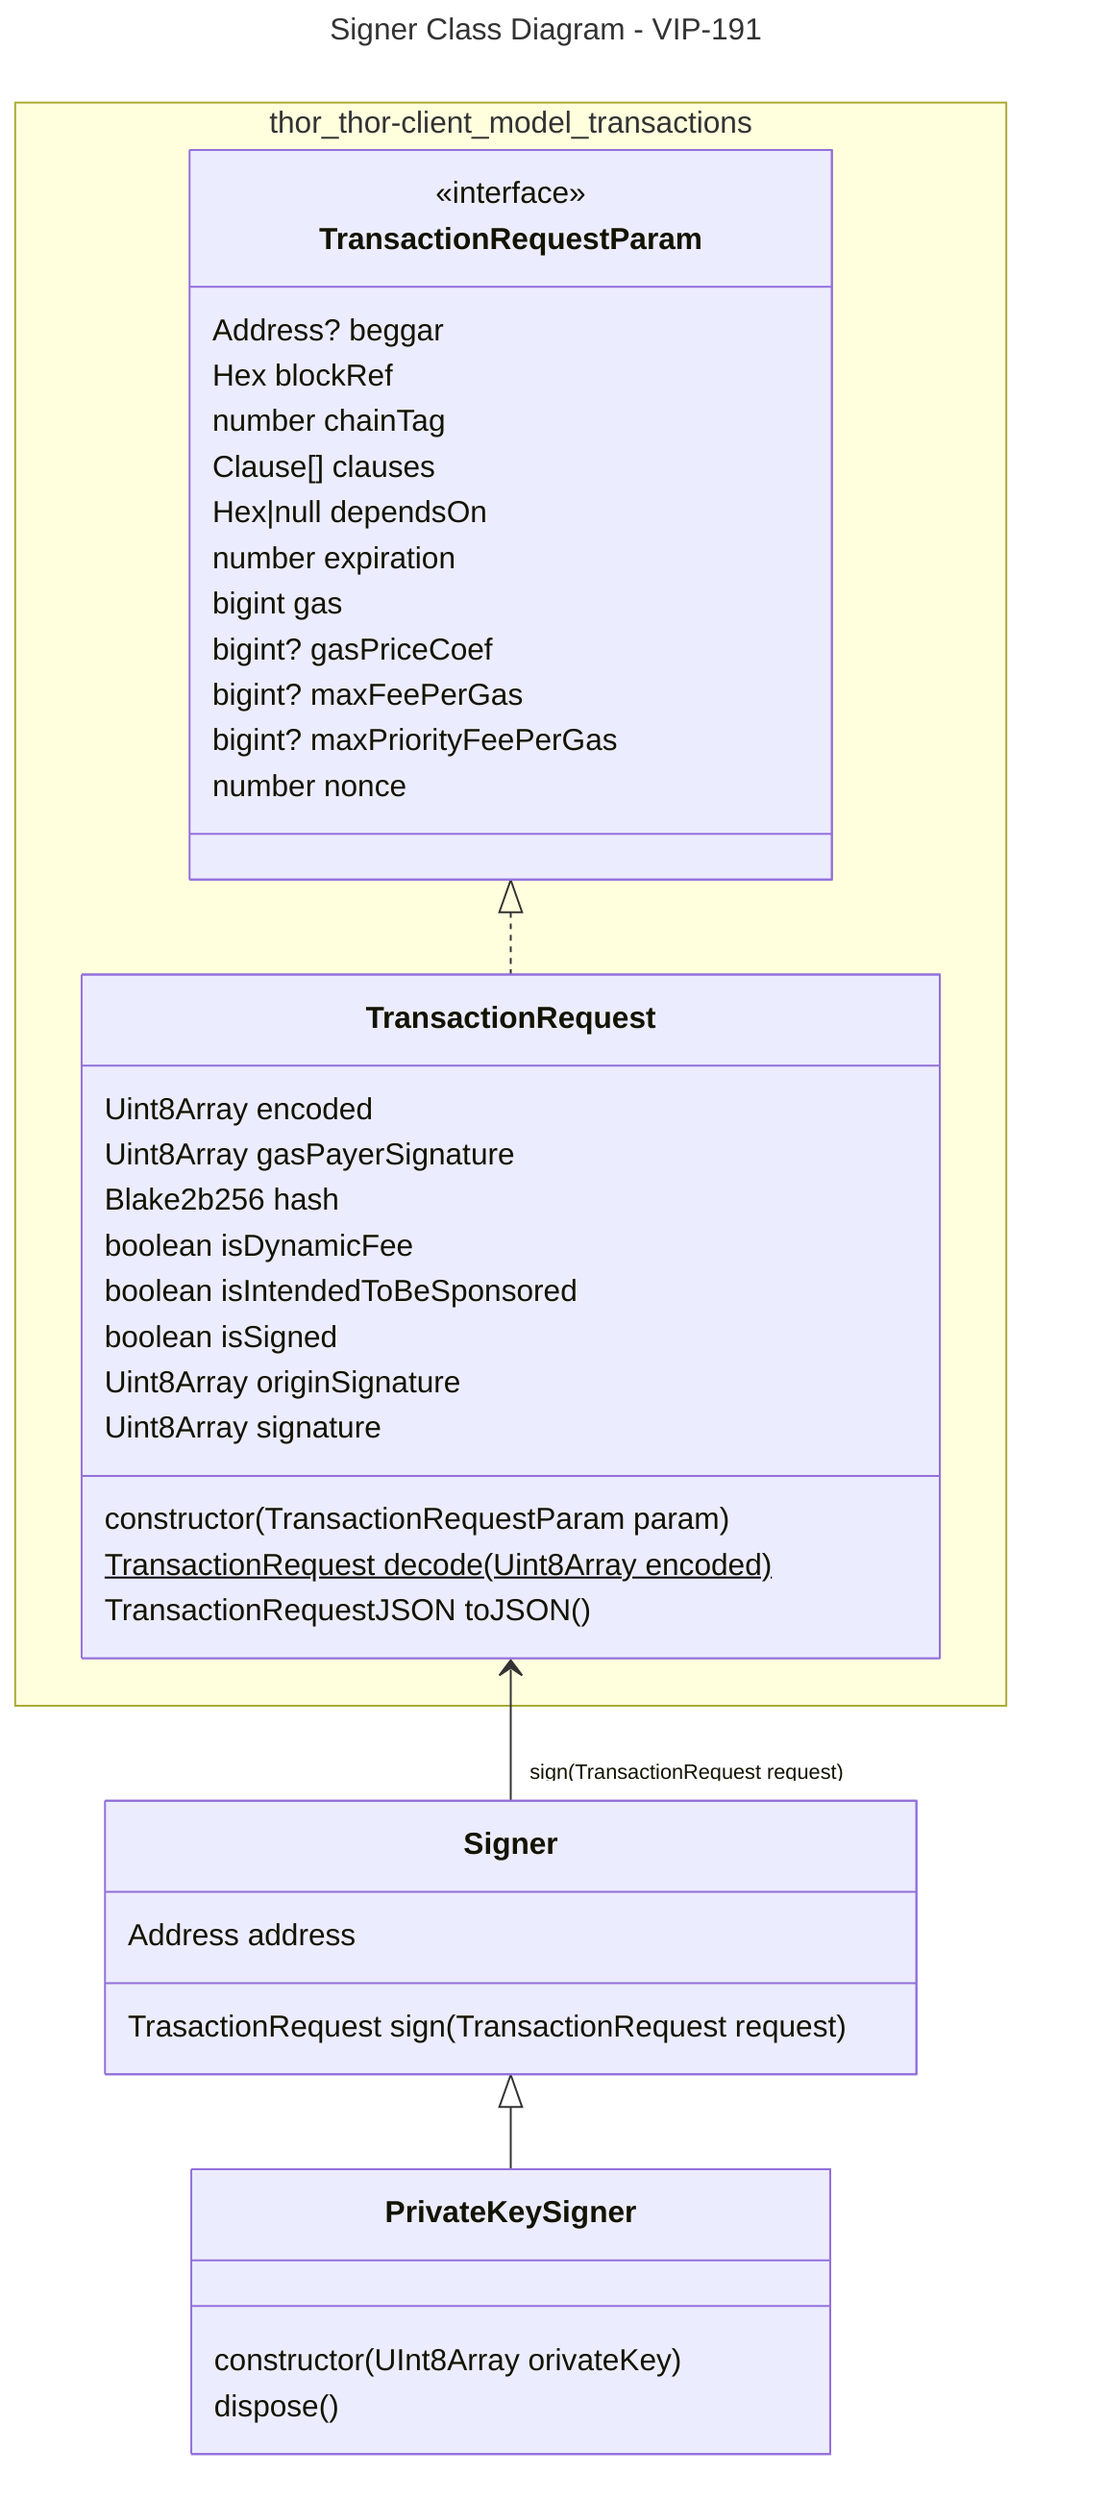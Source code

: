 ---
title: Signer Class Diagram - VIP-191
---
classDiagram
    namespace thor_thor-client_model_transactions {
        class TransactionRequest {
            constructor(TransactionRequestParam param)
            Uint8Array encoded
            Uint8Array gasPayerSignature
            Blake2b256 hash
            boolean isDynamicFee
            boolean isIntendedToBeSponsored
            boolean isSigned
            Uint8Array originSignature
            Uint8Array signature
            TransactionRequest decode(Uint8Array encoded)$
            TransactionRequestJSON toJSON()
        }
        class TransactionRequestParam {
            <<interface>>
            Address? beggar
            Hex blockRef
            number chainTag
            Clause[] clauses
            Hex|null dependsOn
            number expiration
            bigint gas
            bigint? gasPriceCoef
            bigint? maxFeePerGas
            bigint? maxPriorityFeePerGas
            number nonce
        }
    }
    class Signer {
        Address address
        TrasactionRequest sign(TransactionRequest request)
    }
    class PrivateKeySigner {
        constructor(UInt8Array orivateKey)
        dispose()
    }
    Signer <|-- PrivateKeySigner
    TransactionRequestParam <|.. TransactionRequest
    TransactionRequest <-- "sign(TransactionRequest request)" Signer